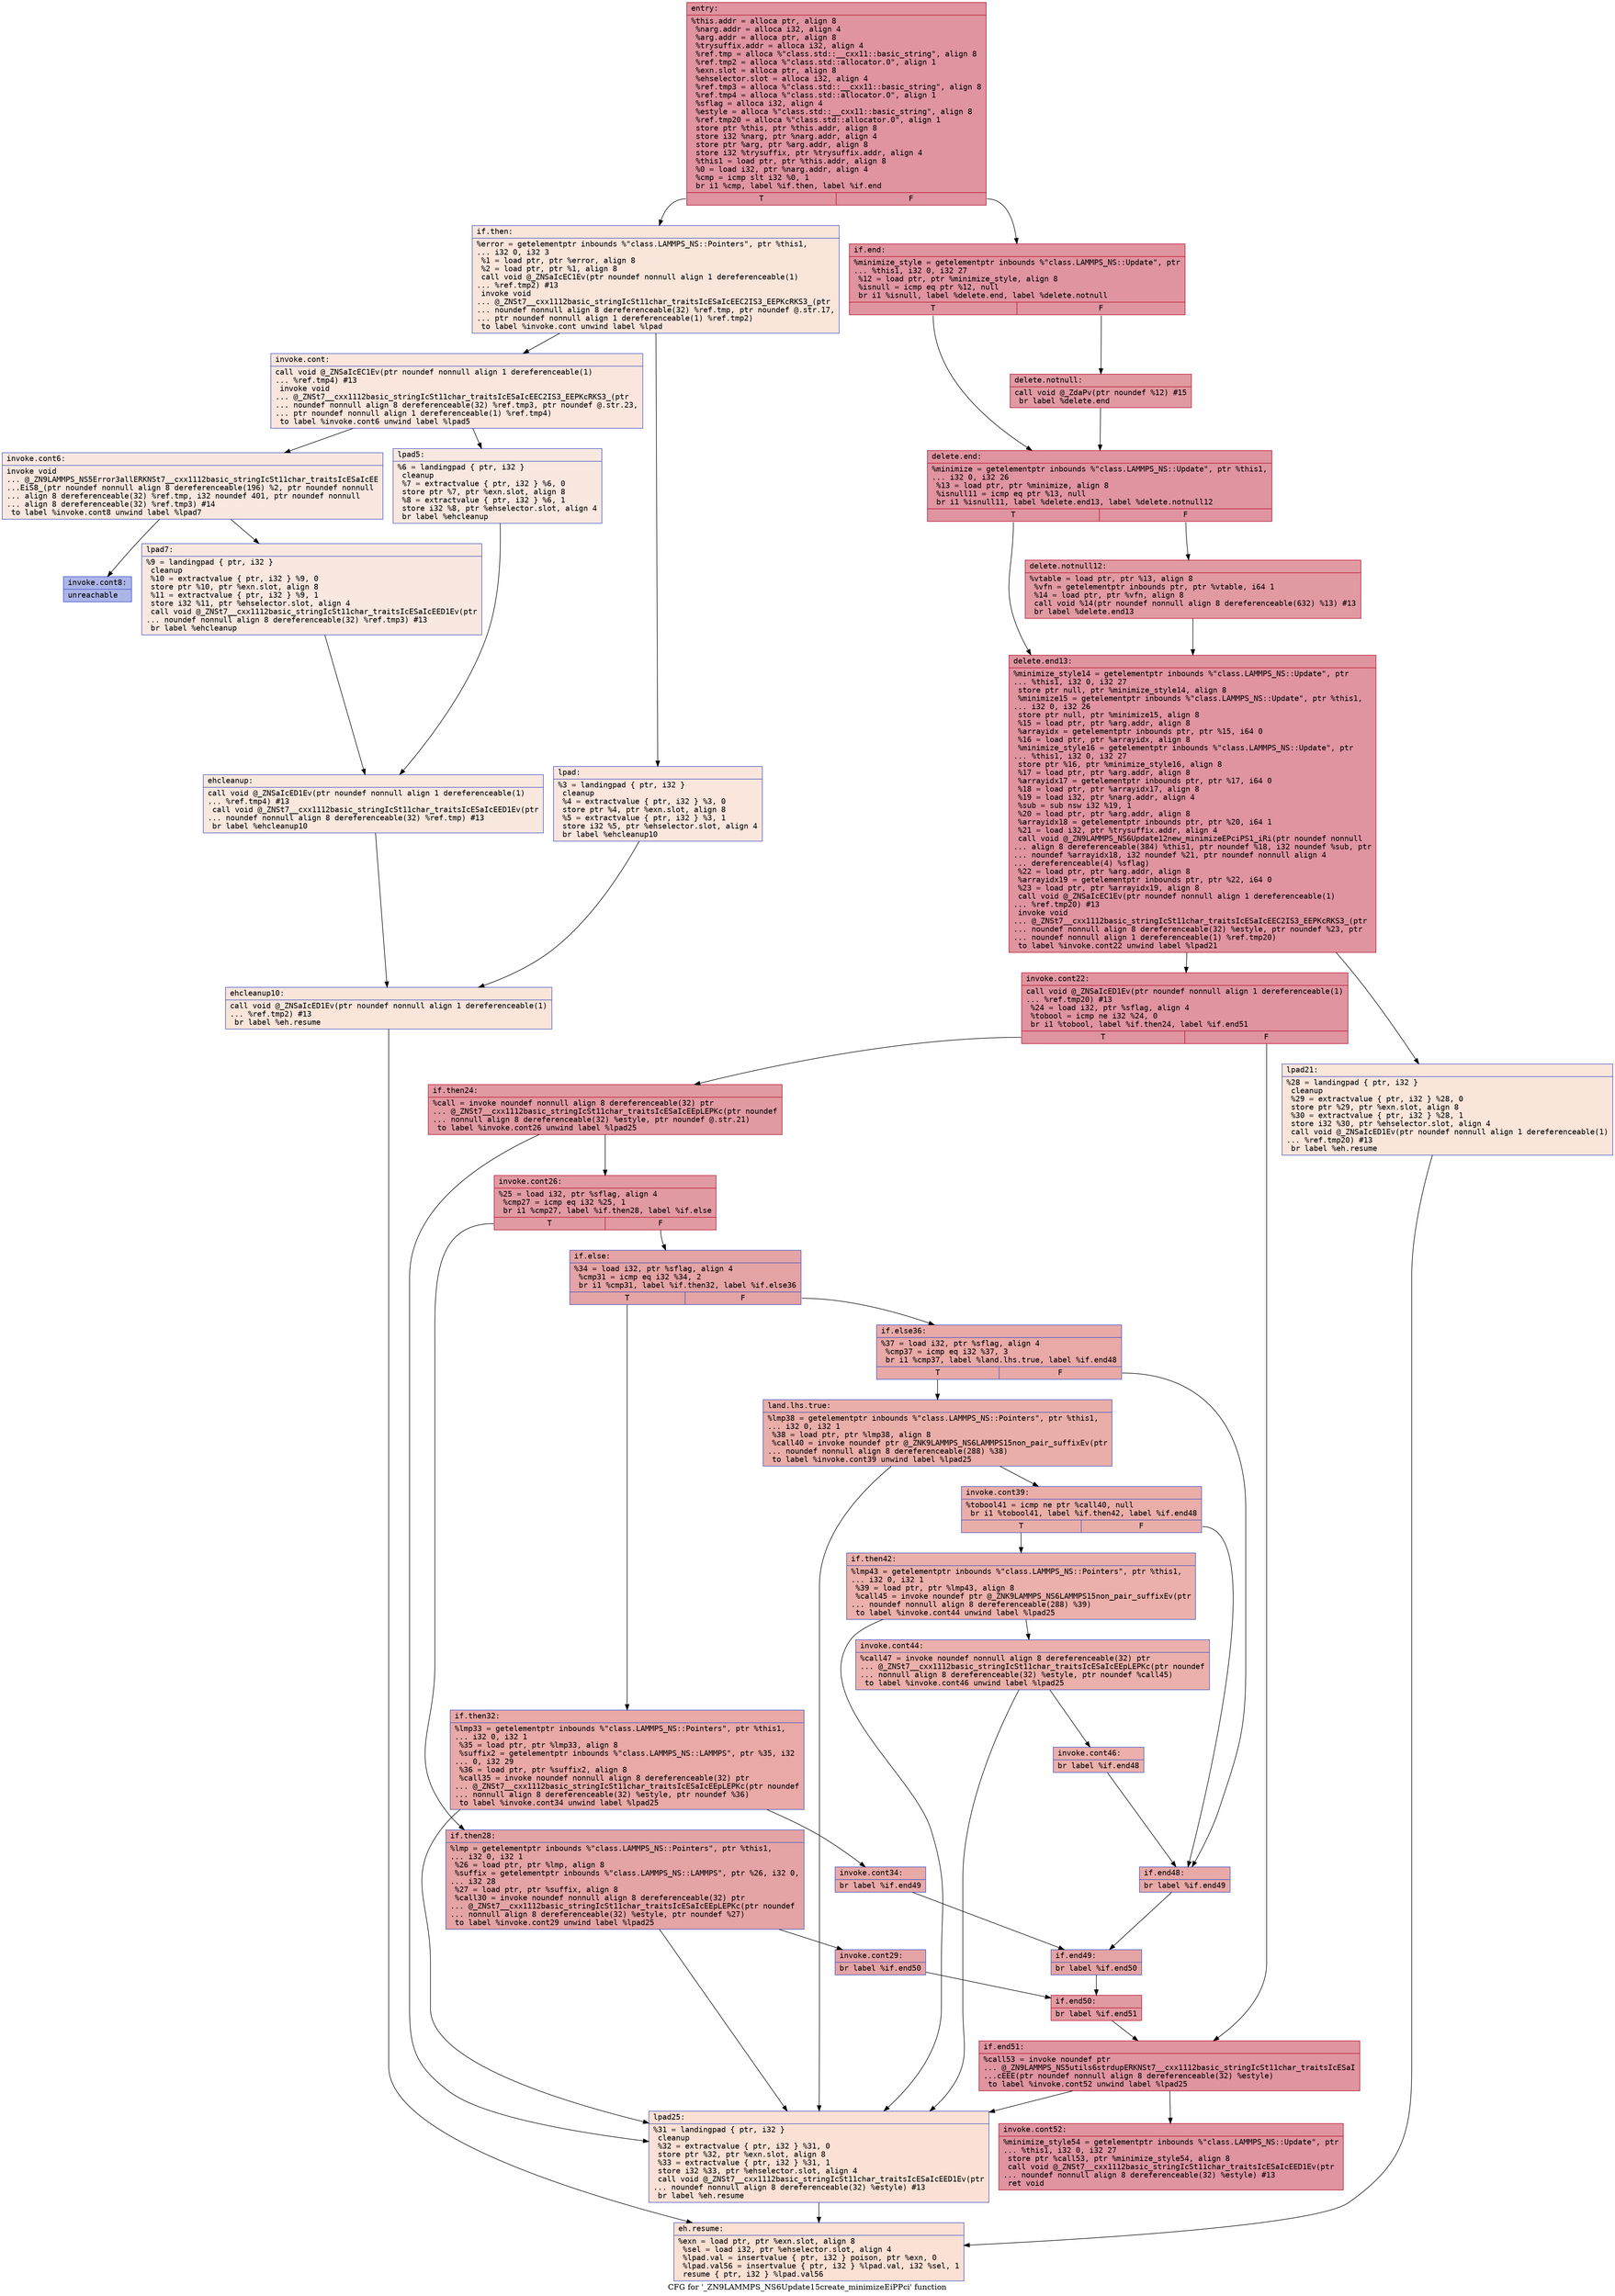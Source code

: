 digraph "CFG for '_ZN9LAMMPS_NS6Update15create_minimizeEiPPci' function" {
	label="CFG for '_ZN9LAMMPS_NS6Update15create_minimizeEiPPci' function";

	Node0x55ee27123da0 [shape=record,color="#b70d28ff", style=filled, fillcolor="#b70d2870" fontname="Courier",label="{entry:\l|  %this.addr = alloca ptr, align 8\l  %narg.addr = alloca i32, align 4\l  %arg.addr = alloca ptr, align 8\l  %trysuffix.addr = alloca i32, align 4\l  %ref.tmp = alloca %\"class.std::__cxx11::basic_string\", align 8\l  %ref.tmp2 = alloca %\"class.std::allocator.0\", align 1\l  %exn.slot = alloca ptr, align 8\l  %ehselector.slot = alloca i32, align 4\l  %ref.tmp3 = alloca %\"class.std::__cxx11::basic_string\", align 8\l  %ref.tmp4 = alloca %\"class.std::allocator.0\", align 1\l  %sflag = alloca i32, align 4\l  %estyle = alloca %\"class.std::__cxx11::basic_string\", align 8\l  %ref.tmp20 = alloca %\"class.std::allocator.0\", align 1\l  store ptr %this, ptr %this.addr, align 8\l  store i32 %narg, ptr %narg.addr, align 4\l  store ptr %arg, ptr %arg.addr, align 8\l  store i32 %trysuffix, ptr %trysuffix.addr, align 4\l  %this1 = load ptr, ptr %this.addr, align 8\l  %0 = load i32, ptr %narg.addr, align 4\l  %cmp = icmp slt i32 %0, 1\l  br i1 %cmp, label %if.then, label %if.end\l|{<s0>T|<s1>F}}"];
	Node0x55ee27123da0:s0 -> Node0x55ee27129d60[tooltip="entry -> if.then\nProbability 0.00%" ];
	Node0x55ee27123da0:s1 -> Node0x55ee27129dd0[tooltip="entry -> if.end\nProbability 100.00%" ];
	Node0x55ee27129d60 [shape=record,color="#3d50c3ff", style=filled, fillcolor="#f4c5ad70" fontname="Courier",label="{if.then:\l|  %error = getelementptr inbounds %\"class.LAMMPS_NS::Pointers\", ptr %this1,\l... i32 0, i32 3\l  %1 = load ptr, ptr %error, align 8\l  %2 = load ptr, ptr %1, align 8\l  call void @_ZNSaIcEC1Ev(ptr noundef nonnull align 1 dereferenceable(1)\l... %ref.tmp2) #13\l  invoke void\l... @_ZNSt7__cxx1112basic_stringIcSt11char_traitsIcESaIcEEC2IS3_EEPKcRKS3_(ptr\l... noundef nonnull align 8 dereferenceable(32) %ref.tmp, ptr noundef @.str.17,\l... ptr noundef nonnull align 1 dereferenceable(1) %ref.tmp2)\l          to label %invoke.cont unwind label %lpad\l}"];
	Node0x55ee27129d60 -> Node0x55ee2712a250[tooltip="if.then -> invoke.cont\nProbability 50.00%" ];
	Node0x55ee27129d60 -> Node0x55ee2712a2d0[tooltip="if.then -> lpad\nProbability 50.00%" ];
	Node0x55ee2712a250 [shape=record,color="#3d50c3ff", style=filled, fillcolor="#f3c7b170" fontname="Courier",label="{invoke.cont:\l|  call void @_ZNSaIcEC1Ev(ptr noundef nonnull align 1 dereferenceable(1)\l... %ref.tmp4) #13\l  invoke void\l... @_ZNSt7__cxx1112basic_stringIcSt11char_traitsIcESaIcEEC2IS3_EEPKcRKS3_(ptr\l... noundef nonnull align 8 dereferenceable(32) %ref.tmp3, ptr noundef @.str.23,\l... ptr noundef nonnull align 1 dereferenceable(1) %ref.tmp4)\l          to label %invoke.cont6 unwind label %lpad5\l}"];
	Node0x55ee2712a250 -> Node0x55ee2712a7b0[tooltip="invoke.cont -> invoke.cont6\nProbability 50.00%" ];
	Node0x55ee2712a250 -> Node0x55ee2712a800[tooltip="invoke.cont -> lpad5\nProbability 50.00%" ];
	Node0x55ee2712a7b0 [shape=record,color="#3d50c3ff", style=filled, fillcolor="#f1ccb870" fontname="Courier",label="{invoke.cont6:\l|  invoke void\l... @_ZN9LAMMPS_NS5Error3allERKNSt7__cxx1112basic_stringIcSt11char_traitsIcESaIcEE\l...EiS8_(ptr noundef nonnull align 8 dereferenceable(196) %2, ptr noundef nonnull\l... align 8 dereferenceable(32) %ref.tmp, i32 noundef 401, ptr noundef nonnull\l... align 8 dereferenceable(32) %ref.tmp3) #14\l          to label %invoke.cont8 unwind label %lpad7\l}"];
	Node0x55ee2712a7b0 -> Node0x55ee2712a760[tooltip="invoke.cont6 -> invoke.cont8\nProbability 0.00%" ];
	Node0x55ee2712a7b0 -> Node0x55ee2712aa20[tooltip="invoke.cont6 -> lpad7\nProbability 100.00%" ];
	Node0x55ee2712a760 [shape=record,color="#3d50c3ff", style=filled, fillcolor="#4358cb70" fontname="Courier",label="{invoke.cont8:\l|  unreachable\l}"];
	Node0x55ee2712a2d0 [shape=record,color="#3d50c3ff", style=filled, fillcolor="#f3c7b170" fontname="Courier",label="{lpad:\l|  %3 = landingpad \{ ptr, i32 \}\l          cleanup\l  %4 = extractvalue \{ ptr, i32 \} %3, 0\l  store ptr %4, ptr %exn.slot, align 8\l  %5 = extractvalue \{ ptr, i32 \} %3, 1\l  store i32 %5, ptr %ehselector.slot, align 4\l  br label %ehcleanup10\l}"];
	Node0x55ee2712a2d0 -> Node0x55ee2712af20[tooltip="lpad -> ehcleanup10\nProbability 100.00%" ];
	Node0x55ee2712a800 [shape=record,color="#3d50c3ff", style=filled, fillcolor="#f1ccb870" fontname="Courier",label="{lpad5:\l|  %6 = landingpad \{ ptr, i32 \}\l          cleanup\l  %7 = extractvalue \{ ptr, i32 \} %6, 0\l  store ptr %7, ptr %exn.slot, align 8\l  %8 = extractvalue \{ ptr, i32 \} %6, 1\l  store i32 %8, ptr %ehselector.slot, align 4\l  br label %ehcleanup\l}"];
	Node0x55ee2712a800 -> Node0x55ee2712b270[tooltip="lpad5 -> ehcleanup\nProbability 100.00%" ];
	Node0x55ee2712aa20 [shape=record,color="#3d50c3ff", style=filled, fillcolor="#f1ccb870" fontname="Courier",label="{lpad7:\l|  %9 = landingpad \{ ptr, i32 \}\l          cleanup\l  %10 = extractvalue \{ ptr, i32 \} %9, 0\l  store ptr %10, ptr %exn.slot, align 8\l  %11 = extractvalue \{ ptr, i32 \} %9, 1\l  store i32 %11, ptr %ehselector.slot, align 4\l  call void @_ZNSt7__cxx1112basic_stringIcSt11char_traitsIcESaIcEED1Ev(ptr\l... noundef nonnull align 8 dereferenceable(32) %ref.tmp3) #13\l  br label %ehcleanup\l}"];
	Node0x55ee2712aa20 -> Node0x55ee2712b270[tooltip="lpad7 -> ehcleanup\nProbability 100.00%" ];
	Node0x55ee2712b270 [shape=record,color="#3d50c3ff", style=filled, fillcolor="#f2cab570" fontname="Courier",label="{ehcleanup:\l|  call void @_ZNSaIcED1Ev(ptr noundef nonnull align 1 dereferenceable(1)\l... %ref.tmp4) #13\l  call void @_ZNSt7__cxx1112basic_stringIcSt11char_traitsIcESaIcEED1Ev(ptr\l... noundef nonnull align 8 dereferenceable(32) %ref.tmp) #13\l  br label %ehcleanup10\l}"];
	Node0x55ee2712b270 -> Node0x55ee2712af20[tooltip="ehcleanup -> ehcleanup10\nProbability 100.00%" ];
	Node0x55ee2712af20 [shape=record,color="#3d50c3ff", style=filled, fillcolor="#f4c5ad70" fontname="Courier",label="{ehcleanup10:\l|  call void @_ZNSaIcED1Ev(ptr noundef nonnull align 1 dereferenceable(1)\l... %ref.tmp2) #13\l  br label %eh.resume\l}"];
	Node0x55ee2712af20 -> Node0x55ee2712bb20[tooltip="ehcleanup10 -> eh.resume\nProbability 100.00%" ];
	Node0x55ee27129dd0 [shape=record,color="#b70d28ff", style=filled, fillcolor="#b70d2870" fontname="Courier",label="{if.end:\l|  %minimize_style = getelementptr inbounds %\"class.LAMMPS_NS::Update\", ptr\l... %this1, i32 0, i32 27\l  %12 = load ptr, ptr %minimize_style, align 8\l  %isnull = icmp eq ptr %12, null\l  br i1 %isnull, label %delete.end, label %delete.notnull\l|{<s0>T|<s1>F}}"];
	Node0x55ee27129dd0:s0 -> Node0x55ee2712bde0[tooltip="if.end -> delete.end\nProbability 37.50%" ];
	Node0x55ee27129dd0:s1 -> Node0x55ee2712be60[tooltip="if.end -> delete.notnull\nProbability 62.50%" ];
	Node0x55ee2712be60 [shape=record,color="#b70d28ff", style=filled, fillcolor="#bb1b2c70" fontname="Courier",label="{delete.notnull:\l|  call void @_ZdaPv(ptr noundef %12) #15\l  br label %delete.end\l}"];
	Node0x55ee2712be60 -> Node0x55ee2712bde0[tooltip="delete.notnull -> delete.end\nProbability 100.00%" ];
	Node0x55ee2712bde0 [shape=record,color="#b70d28ff", style=filled, fillcolor="#b70d2870" fontname="Courier",label="{delete.end:\l|  %minimize = getelementptr inbounds %\"class.LAMMPS_NS::Update\", ptr %this1,\l... i32 0, i32 26\l  %13 = load ptr, ptr %minimize, align 8\l  %isnull11 = icmp eq ptr %13, null\l  br i1 %isnull11, label %delete.end13, label %delete.notnull12\l|{<s0>T|<s1>F}}"];
	Node0x55ee2712bde0:s0 -> Node0x55ee2712c360[tooltip="delete.end -> delete.end13\nProbability 37.50%" ];
	Node0x55ee2712bde0:s1 -> Node0x55ee2712c410[tooltip="delete.end -> delete.notnull12\nProbability 62.50%" ];
	Node0x55ee2712c410 [shape=record,color="#b70d28ff", style=filled, fillcolor="#bb1b2c70" fontname="Courier",label="{delete.notnull12:\l|  %vtable = load ptr, ptr %13, align 8\l  %vfn = getelementptr inbounds ptr, ptr %vtable, i64 1\l  %14 = load ptr, ptr %vfn, align 8\l  call void %14(ptr noundef nonnull align 8 dereferenceable(632) %13) #13\l  br label %delete.end13\l}"];
	Node0x55ee2712c410 -> Node0x55ee2712c360[tooltip="delete.notnull12 -> delete.end13\nProbability 100.00%" ];
	Node0x55ee2712c360 [shape=record,color="#b70d28ff", style=filled, fillcolor="#b70d2870" fontname="Courier",label="{delete.end13:\l|  %minimize_style14 = getelementptr inbounds %\"class.LAMMPS_NS::Update\", ptr\l... %this1, i32 0, i32 27\l  store ptr null, ptr %minimize_style14, align 8\l  %minimize15 = getelementptr inbounds %\"class.LAMMPS_NS::Update\", ptr %this1,\l... i32 0, i32 26\l  store ptr null, ptr %minimize15, align 8\l  %15 = load ptr, ptr %arg.addr, align 8\l  %arrayidx = getelementptr inbounds ptr, ptr %15, i64 0\l  %16 = load ptr, ptr %arrayidx, align 8\l  %minimize_style16 = getelementptr inbounds %\"class.LAMMPS_NS::Update\", ptr\l... %this1, i32 0, i32 27\l  store ptr %16, ptr %minimize_style16, align 8\l  %17 = load ptr, ptr %arg.addr, align 8\l  %arrayidx17 = getelementptr inbounds ptr, ptr %17, i64 0\l  %18 = load ptr, ptr %arrayidx17, align 8\l  %19 = load i32, ptr %narg.addr, align 4\l  %sub = sub nsw i32 %19, 1\l  %20 = load ptr, ptr %arg.addr, align 8\l  %arrayidx18 = getelementptr inbounds ptr, ptr %20, i64 1\l  %21 = load i32, ptr %trysuffix.addr, align 4\l  call void @_ZN9LAMMPS_NS6Update12new_minimizeEPciPS1_iRi(ptr noundef nonnull\l... align 8 dereferenceable(384) %this1, ptr noundef %18, i32 noundef %sub, ptr\l... noundef %arrayidx18, i32 noundef %21, ptr noundef nonnull align 4\l... dereferenceable(4) %sflag)\l  %22 = load ptr, ptr %arg.addr, align 8\l  %arrayidx19 = getelementptr inbounds ptr, ptr %22, i64 0\l  %23 = load ptr, ptr %arrayidx19, align 8\l  call void @_ZNSaIcEC1Ev(ptr noundef nonnull align 1 dereferenceable(1)\l... %ref.tmp20) #13\l  invoke void\l... @_ZNSt7__cxx1112basic_stringIcSt11char_traitsIcESaIcEEC2IS3_EEPKcRKS3_(ptr\l... noundef nonnull align 8 dereferenceable(32) %estyle, ptr noundef %23, ptr\l... noundef nonnull align 1 dereferenceable(1) %ref.tmp20)\l          to label %invoke.cont22 unwind label %lpad21\l}"];
	Node0x55ee2712c360 -> Node0x55ee2712dc50[tooltip="delete.end13 -> invoke.cont22\nProbability 100.00%" ];
	Node0x55ee2712c360 -> Node0x55ee2712dcd0[tooltip="delete.end13 -> lpad21\nProbability 0.00%" ];
	Node0x55ee2712dc50 [shape=record,color="#b70d28ff", style=filled, fillcolor="#b70d2870" fontname="Courier",label="{invoke.cont22:\l|  call void @_ZNSaIcED1Ev(ptr noundef nonnull align 1 dereferenceable(1)\l... %ref.tmp20) #13\l  %24 = load i32, ptr %sflag, align 4\l  %tobool = icmp ne i32 %24, 0\l  br i1 %tobool, label %if.then24, label %if.end51\l|{<s0>T|<s1>F}}"];
	Node0x55ee2712dc50:s0 -> Node0x55ee2712e090[tooltip="invoke.cont22 -> if.then24\nProbability 62.50%" ];
	Node0x55ee2712dc50:s1 -> Node0x55ee2712e0e0[tooltip="invoke.cont22 -> if.end51\nProbability 37.50%" ];
	Node0x55ee2712e090 [shape=record,color="#b70d28ff", style=filled, fillcolor="#bb1b2c70" fontname="Courier",label="{if.then24:\l|  %call = invoke noundef nonnull align 8 dereferenceable(32) ptr\l... @_ZNSt7__cxx1112basic_stringIcSt11char_traitsIcESaIcEEpLEPKc(ptr noundef\l... nonnull align 8 dereferenceable(32) %estyle, ptr noundef @.str.21)\l          to label %invoke.cont26 unwind label %lpad25\l}"];
	Node0x55ee2712e090 -> Node0x55ee2712e290[tooltip="if.then24 -> invoke.cont26\nProbability 100.00%" ];
	Node0x55ee2712e090 -> Node0x55ee2712e310[tooltip="if.then24 -> lpad25\nProbability 0.00%" ];
	Node0x55ee2712e290 [shape=record,color="#b70d28ff", style=filled, fillcolor="#bb1b2c70" fontname="Courier",label="{invoke.cont26:\l|  %25 = load i32, ptr %sflag, align 4\l  %cmp27 = icmp eq i32 %25, 1\l  br i1 %cmp27, label %if.then28, label %if.else\l|{<s0>T|<s1>F}}"];
	Node0x55ee2712e290:s0 -> Node0x55ee2712e240[tooltip="invoke.cont26 -> if.then28\nProbability 50.00%" ];
	Node0x55ee2712e290:s1 -> Node0x55ee2712e6b0[tooltip="invoke.cont26 -> if.else\nProbability 50.00%" ];
	Node0x55ee2712e240 [shape=record,color="#3d50c3ff", style=filled, fillcolor="#c32e3170" fontname="Courier",label="{if.then28:\l|  %lmp = getelementptr inbounds %\"class.LAMMPS_NS::Pointers\", ptr %this1,\l... i32 0, i32 1\l  %26 = load ptr, ptr %lmp, align 8\l  %suffix = getelementptr inbounds %\"class.LAMMPS_NS::LAMMPS\", ptr %26, i32 0,\l... i32 28\l  %27 = load ptr, ptr %suffix, align 8\l  %call30 = invoke noundef nonnull align 8 dereferenceable(32) ptr\l... @_ZNSt7__cxx1112basic_stringIcSt11char_traitsIcESaIcEEpLEPKc(ptr noundef\l... nonnull align 8 dereferenceable(32) %estyle, ptr noundef %27)\l          to label %invoke.cont29 unwind label %lpad25\l}"];
	Node0x55ee2712e240 -> Node0x55ee2712eb40[tooltip="if.then28 -> invoke.cont29\nProbability 100.00%" ];
	Node0x55ee2712e240 -> Node0x55ee2712e310[tooltip="if.then28 -> lpad25\nProbability 0.00%" ];
	Node0x55ee2712eb40 [shape=record,color="#3d50c3ff", style=filled, fillcolor="#c32e3170" fontname="Courier",label="{invoke.cont29:\l|  br label %if.end50\l}"];
	Node0x55ee2712eb40 -> Node0x55ee2712eaf0[tooltip="invoke.cont29 -> if.end50\nProbability 100.00%" ];
	Node0x55ee2712dcd0 [shape=record,color="#3d50c3ff", style=filled, fillcolor="#f4c5ad70" fontname="Courier",label="{lpad21:\l|  %28 = landingpad \{ ptr, i32 \}\l          cleanup\l  %29 = extractvalue \{ ptr, i32 \} %28, 0\l  store ptr %29, ptr %exn.slot, align 8\l  %30 = extractvalue \{ ptr, i32 \} %28, 1\l  store i32 %30, ptr %ehselector.slot, align 4\l  call void @_ZNSaIcED1Ev(ptr noundef nonnull align 1 dereferenceable(1)\l... %ref.tmp20) #13\l  br label %eh.resume\l}"];
	Node0x55ee2712dcd0 -> Node0x55ee2712bb20[tooltip="lpad21 -> eh.resume\nProbability 100.00%" ];
	Node0x55ee2712e310 [shape=record,color="#3d50c3ff", style=filled, fillcolor="#f7bca170" fontname="Courier",label="{lpad25:\l|  %31 = landingpad \{ ptr, i32 \}\l          cleanup\l  %32 = extractvalue \{ ptr, i32 \} %31, 0\l  store ptr %32, ptr %exn.slot, align 8\l  %33 = extractvalue \{ ptr, i32 \} %31, 1\l  store i32 %33, ptr %ehselector.slot, align 4\l  call void @_ZNSt7__cxx1112basic_stringIcSt11char_traitsIcESaIcEED1Ev(ptr\l... noundef nonnull align 8 dereferenceable(32) %estyle) #13\l  br label %eh.resume\l}"];
	Node0x55ee2712e310 -> Node0x55ee2712bb20[tooltip="lpad25 -> eh.resume\nProbability 100.00%" ];
	Node0x55ee2712e6b0 [shape=record,color="#3d50c3ff", style=filled, fillcolor="#c32e3170" fontname="Courier",label="{if.else:\l|  %34 = load i32, ptr %sflag, align 4\l  %cmp31 = icmp eq i32 %34, 2\l  br i1 %cmp31, label %if.then32, label %if.else36\l|{<s0>T|<s1>F}}"];
	Node0x55ee2712e6b0:s0 -> Node0x55ee2712f480[tooltip="if.else -> if.then32\nProbability 50.00%" ];
	Node0x55ee2712e6b0:s1 -> Node0x55ee2712f780[tooltip="if.else -> if.else36\nProbability 50.00%" ];
	Node0x55ee2712f480 [shape=record,color="#3d50c3ff", style=filled, fillcolor="#ca3b3770" fontname="Courier",label="{if.then32:\l|  %lmp33 = getelementptr inbounds %\"class.LAMMPS_NS::Pointers\", ptr %this1,\l... i32 0, i32 1\l  %35 = load ptr, ptr %lmp33, align 8\l  %suffix2 = getelementptr inbounds %\"class.LAMMPS_NS::LAMMPS\", ptr %35, i32\l... 0, i32 29\l  %36 = load ptr, ptr %suffix2, align 8\l  %call35 = invoke noundef nonnull align 8 dereferenceable(32) ptr\l... @_ZNSt7__cxx1112basic_stringIcSt11char_traitsIcESaIcEEpLEPKc(ptr noundef\l... nonnull align 8 dereferenceable(32) %estyle, ptr noundef %36)\l          to label %invoke.cont34 unwind label %lpad25\l}"];
	Node0x55ee2712f480 -> Node0x55ee2712fc20[tooltip="if.then32 -> invoke.cont34\nProbability 100.00%" ];
	Node0x55ee2712f480 -> Node0x55ee2712e310[tooltip="if.then32 -> lpad25\nProbability 0.00%" ];
	Node0x55ee2712fc20 [shape=record,color="#3d50c3ff", style=filled, fillcolor="#ca3b3770" fontname="Courier",label="{invoke.cont34:\l|  br label %if.end49\l}"];
	Node0x55ee2712fc20 -> Node0x55ee2712fbd0[tooltip="invoke.cont34 -> if.end49\nProbability 100.00%" ];
	Node0x55ee2712f780 [shape=record,color="#3d50c3ff", style=filled, fillcolor="#ca3b3770" fontname="Courier",label="{if.else36:\l|  %37 = load i32, ptr %sflag, align 4\l  %cmp37 = icmp eq i32 %37, 3\l  br i1 %cmp37, label %land.lhs.true, label %if.end48\l|{<s0>T|<s1>F}}"];
	Node0x55ee2712f780:s0 -> Node0x55ee2712ffe0[tooltip="if.else36 -> land.lhs.true\nProbability 50.00%" ];
	Node0x55ee2712f780:s1 -> Node0x55ee27130060[tooltip="if.else36 -> if.end48\nProbability 50.00%" ];
	Node0x55ee2712ffe0 [shape=record,color="#3d50c3ff", style=filled, fillcolor="#d0473d70" fontname="Courier",label="{land.lhs.true:\l|  %lmp38 = getelementptr inbounds %\"class.LAMMPS_NS::Pointers\", ptr %this1,\l... i32 0, i32 1\l  %38 = load ptr, ptr %lmp38, align 8\l  %call40 = invoke noundef ptr @_ZNK9LAMMPS_NS6LAMMPS15non_pair_suffixEv(ptr\l... noundef nonnull align 8 dereferenceable(288) %38)\l          to label %invoke.cont39 unwind label %lpad25\l}"];
	Node0x55ee2712ffe0 -> Node0x55ee27130350[tooltip="land.lhs.true -> invoke.cont39\nProbability 100.00%" ];
	Node0x55ee2712ffe0 -> Node0x55ee2712e310[tooltip="land.lhs.true -> lpad25\nProbability 0.00%" ];
	Node0x55ee27130350 [shape=record,color="#3d50c3ff", style=filled, fillcolor="#d0473d70" fontname="Courier",label="{invoke.cont39:\l|  %tobool41 = icmp ne ptr %call40, null\l  br i1 %tobool41, label %if.then42, label %if.end48\l|{<s0>T|<s1>F}}"];
	Node0x55ee27130350:s0 -> Node0x55ee27130500[tooltip="invoke.cont39 -> if.then42\nProbability 62.50%" ];
	Node0x55ee27130350:s1 -> Node0x55ee27130060[tooltip="invoke.cont39 -> if.end48\nProbability 37.50%" ];
	Node0x55ee27130500 [shape=record,color="#3d50c3ff", style=filled, fillcolor="#d24b4070" fontname="Courier",label="{if.then42:\l|  %lmp43 = getelementptr inbounds %\"class.LAMMPS_NS::Pointers\", ptr %this1,\l... i32 0, i32 1\l  %39 = load ptr, ptr %lmp43, align 8\l  %call45 = invoke noundef ptr @_ZNK9LAMMPS_NS6LAMMPS15non_pair_suffixEv(ptr\l... noundef nonnull align 8 dereferenceable(288) %39)\l          to label %invoke.cont44 unwind label %lpad25\l}"];
	Node0x55ee27130500 -> Node0x55ee27130790[tooltip="if.then42 -> invoke.cont44\nProbability 100.00%" ];
	Node0x55ee27130500 -> Node0x55ee2712e310[tooltip="if.then42 -> lpad25\nProbability 0.00%" ];
	Node0x55ee27130790 [shape=record,color="#3d50c3ff", style=filled, fillcolor="#d24b4070" fontname="Courier",label="{invoke.cont44:\l|  %call47 = invoke noundef nonnull align 8 dereferenceable(32) ptr\l... @_ZNSt7__cxx1112basic_stringIcSt11char_traitsIcESaIcEEpLEPKc(ptr noundef\l... nonnull align 8 dereferenceable(32) %estyle, ptr noundef %call45)\l          to label %invoke.cont46 unwind label %lpad25\l}"];
	Node0x55ee27130790 -> Node0x55ee271308d0[tooltip="invoke.cont44 -> invoke.cont46\nProbability 100.00%" ];
	Node0x55ee27130790 -> Node0x55ee2712e310[tooltip="invoke.cont44 -> lpad25\nProbability 0.00%" ];
	Node0x55ee271308d0 [shape=record,color="#3d50c3ff", style=filled, fillcolor="#d24b4070" fontname="Courier",label="{invoke.cont46:\l|  br label %if.end48\l}"];
	Node0x55ee271308d0 -> Node0x55ee27130060[tooltip="invoke.cont46 -> if.end48\nProbability 100.00%" ];
	Node0x55ee27130060 [shape=record,color="#3d50c3ff", style=filled, fillcolor="#ca3b3770" fontname="Courier",label="{if.end48:\l|  br label %if.end49\l}"];
	Node0x55ee27130060 -> Node0x55ee2712fbd0[tooltip="if.end48 -> if.end49\nProbability 100.00%" ];
	Node0x55ee2712fbd0 [shape=record,color="#3d50c3ff", style=filled, fillcolor="#c32e3170" fontname="Courier",label="{if.end49:\l|  br label %if.end50\l}"];
	Node0x55ee2712fbd0 -> Node0x55ee2712eaf0[tooltip="if.end49 -> if.end50\nProbability 100.00%" ];
	Node0x55ee2712eaf0 [shape=record,color="#b70d28ff", style=filled, fillcolor="#bb1b2c70" fontname="Courier",label="{if.end50:\l|  br label %if.end51\l}"];
	Node0x55ee2712eaf0 -> Node0x55ee2712e0e0[tooltip="if.end50 -> if.end51\nProbability 100.00%" ];
	Node0x55ee2712e0e0 [shape=record,color="#b70d28ff", style=filled, fillcolor="#b70d2870" fontname="Courier",label="{if.end51:\l|  %call53 = invoke noundef ptr\l... @_ZN9LAMMPS_NS5utils6strdupERKNSt7__cxx1112basic_stringIcSt11char_traitsIcESaI\l...cEEE(ptr noundef nonnull align 8 dereferenceable(32) %estyle)\l          to label %invoke.cont52 unwind label %lpad25\l}"];
	Node0x55ee2712e0e0 -> Node0x55ee27130880[tooltip="if.end51 -> invoke.cont52\nProbability 100.00%" ];
	Node0x55ee2712e0e0 -> Node0x55ee2712e310[tooltip="if.end51 -> lpad25\nProbability 0.00%" ];
	Node0x55ee27130880 [shape=record,color="#b70d28ff", style=filled, fillcolor="#b70d2870" fontname="Courier",label="{invoke.cont52:\l|  %minimize_style54 = getelementptr inbounds %\"class.LAMMPS_NS::Update\", ptr\l... %this1, i32 0, i32 27\l  store ptr %call53, ptr %minimize_style54, align 8\l  call void @_ZNSt7__cxx1112basic_stringIcSt11char_traitsIcESaIcEED1Ev(ptr\l... noundef nonnull align 8 dereferenceable(32) %estyle) #13\l  ret void\l}"];
	Node0x55ee2712bb20 [shape=record,color="#3d50c3ff", style=filled, fillcolor="#f7b99e70" fontname="Courier",label="{eh.resume:\l|  %exn = load ptr, ptr %exn.slot, align 8\l  %sel = load i32, ptr %ehselector.slot, align 4\l  %lpad.val = insertvalue \{ ptr, i32 \} poison, ptr %exn, 0\l  %lpad.val56 = insertvalue \{ ptr, i32 \} %lpad.val, i32 %sel, 1\l  resume \{ ptr, i32 \} %lpad.val56\l}"];
}

